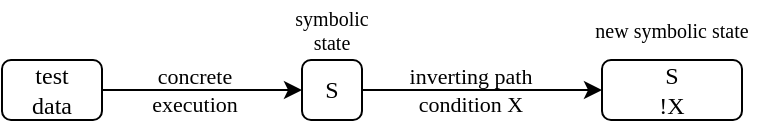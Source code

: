 <mxfile version="21.2.1" type="device">
  <diagram name="Page-1" id="xP_j0bZX_592_wM04hjq">
    <mxGraphModel dx="718" dy="423" grid="1" gridSize="10" guides="1" tooltips="1" connect="1" arrows="1" fold="1" page="1" pageScale="1" pageWidth="850" pageHeight="1100" math="0" shadow="0">
      <root>
        <mxCell id="0" />
        <mxCell id="1" parent="0" />
        <mxCell id="29d9C1JNuSAhMYfhiV2v-4" value="" style="edgeStyle=orthogonalEdgeStyle;rounded=0;orthogonalLoop=1;jettySize=auto;html=1;" edge="1" parent="1" source="29d9C1JNuSAhMYfhiV2v-1" target="29d9C1JNuSAhMYfhiV2v-3">
          <mxGeometry relative="1" as="geometry" />
        </mxCell>
        <mxCell id="29d9C1JNuSAhMYfhiV2v-5" value="concrete&lt;br&gt;execution" style="edgeLabel;html=1;align=center;verticalAlign=middle;resizable=0;points=[];backgroundOutline=0;fontFamily=Fira Mono;labelBackgroundColor=none;" vertex="1" connectable="0" parent="29d9C1JNuSAhMYfhiV2v-4">
          <mxGeometry x="-0.077" relative="1" as="geometry">
            <mxPoint as="offset" />
          </mxGeometry>
        </mxCell>
        <mxCell id="29d9C1JNuSAhMYfhiV2v-1" value="test&lt;br&gt;data" style="rounded=1;whiteSpace=wrap;html=1;fontFamily=Fira Mono;movable=1;resizable=1;rotatable=1;deletable=1;editable=1;locked=0;connectable=1;" vertex="1" parent="1">
          <mxGeometry x="210" y="290" width="50" height="30" as="geometry" />
        </mxCell>
        <mxCell id="29d9C1JNuSAhMYfhiV2v-2" value="symbolic&lt;br&gt;state" style="text;html=1;strokeColor=none;fillColor=none;align=center;verticalAlign=middle;whiteSpace=wrap;rounded=0;fontFamily=Fira Mono;fontSize=10;" vertex="1" parent="1">
          <mxGeometry x="330" y="260" width="90" height="30" as="geometry" />
        </mxCell>
        <mxCell id="29d9C1JNuSAhMYfhiV2v-11" style="edgeStyle=orthogonalEdgeStyle;rounded=0;orthogonalLoop=1;jettySize=auto;html=1;entryX=0;entryY=0.5;entryDx=0;entryDy=0;fontFamily=Fira Mono;" edge="1" parent="1" source="29d9C1JNuSAhMYfhiV2v-3" target="29d9C1JNuSAhMYfhiV2v-7">
          <mxGeometry relative="1" as="geometry" />
        </mxCell>
        <mxCell id="29d9C1JNuSAhMYfhiV2v-12" value="inverting path&lt;br&gt;condition X" style="edgeLabel;html=1;align=center;verticalAlign=middle;resizable=0;points=[];labelBackgroundColor=none;fontFamily=Fira Mono;" vertex="1" connectable="0" parent="29d9C1JNuSAhMYfhiV2v-11">
          <mxGeometry x="-0.197" y="1" relative="1" as="geometry">
            <mxPoint x="6" y="1" as="offset" />
          </mxGeometry>
        </mxCell>
        <mxCell id="29d9C1JNuSAhMYfhiV2v-3" value="S" style="rounded=1;whiteSpace=wrap;html=1;fontFamily=Fira Mono;movable=1;resizable=1;rotatable=1;deletable=1;editable=1;locked=0;connectable=1;" vertex="1" parent="1">
          <mxGeometry x="360" y="290" width="30" height="30" as="geometry" />
        </mxCell>
        <mxCell id="29d9C1JNuSAhMYfhiV2v-7" value="S&lt;br&gt;!X" style="rounded=1;whiteSpace=wrap;html=1;fontFamily=Fira Mono;movable=1;resizable=1;rotatable=1;deletable=1;editable=1;locked=0;connectable=1;" vertex="1" parent="1">
          <mxGeometry x="510" y="290" width="70" height="30" as="geometry" />
        </mxCell>
        <mxCell id="29d9C1JNuSAhMYfhiV2v-8" value="new symbolic state" style="text;html=1;strokeColor=none;fillColor=none;align=center;verticalAlign=middle;whiteSpace=wrap;rounded=0;fontFamily=Fira Mono;fontSize=10;" vertex="1" parent="1">
          <mxGeometry x="500" y="260" width="90" height="30" as="geometry" />
        </mxCell>
      </root>
    </mxGraphModel>
  </diagram>
</mxfile>
